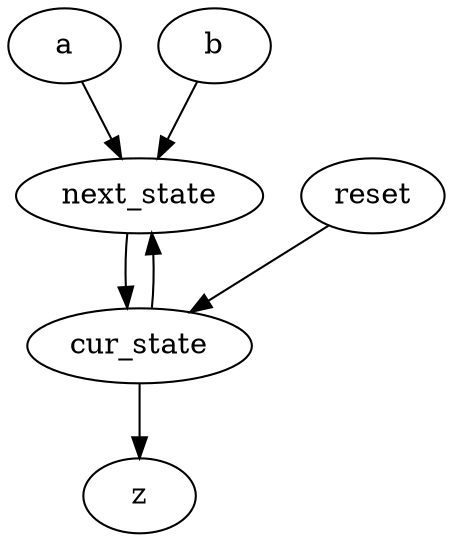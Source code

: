 strict digraph "" {
	a -> next_state	[weight=8.0];
	reset -> cur_state	[weight=2.0];
	b -> next_state	[weight=8.0];
	cur_state -> z	[weight=1.0];
	cur_state -> next_state	[weight=8.0];
	next_state -> cur_state	[weight=1.0];
}
